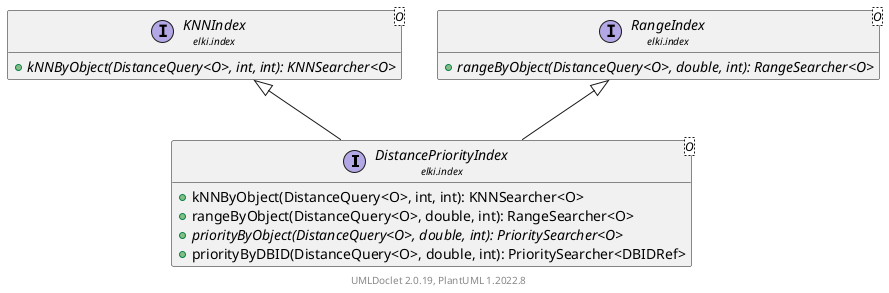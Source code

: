 @startuml
    remove .*\.(Instance|Par|Parameterizer|Factory)$
    set namespaceSeparator none
    hide empty fields
    hide empty methods

    interface "<size:14>DistancePriorityIndex\n<size:10>elki.index" as elki.index.DistancePriorityIndex<O> [[DistancePriorityIndex.html]] {
        +kNNByObject(DistanceQuery<O>, int, int): KNNSearcher<O>
        +rangeByObject(DistanceQuery<O>, double, int): RangeSearcher<O>
        {abstract} +priorityByObject(DistanceQuery<O>, double, int): PrioritySearcher<O>
        +priorityByDBID(DistanceQuery<O>, double, int): PrioritySearcher<DBIDRef>
    }

    interface "<size:14>KNNIndex\n<size:10>elki.index" as elki.index.KNNIndex<O> [[KNNIndex.html]] {
        {abstract} +kNNByObject(DistanceQuery<O>, int, int): KNNSearcher<O>
    }
    interface "<size:14>RangeIndex\n<size:10>elki.index" as elki.index.RangeIndex<O> [[RangeIndex.html]] {
        {abstract} +rangeByObject(DistanceQuery<O>, double, int): RangeSearcher<O>
    }

    elki.index.KNNIndex <|-- elki.index.DistancePriorityIndex
    elki.index.RangeIndex <|-- elki.index.DistancePriorityIndex

    center footer UMLDoclet 2.0.19, PlantUML 1.2022.8
@enduml
